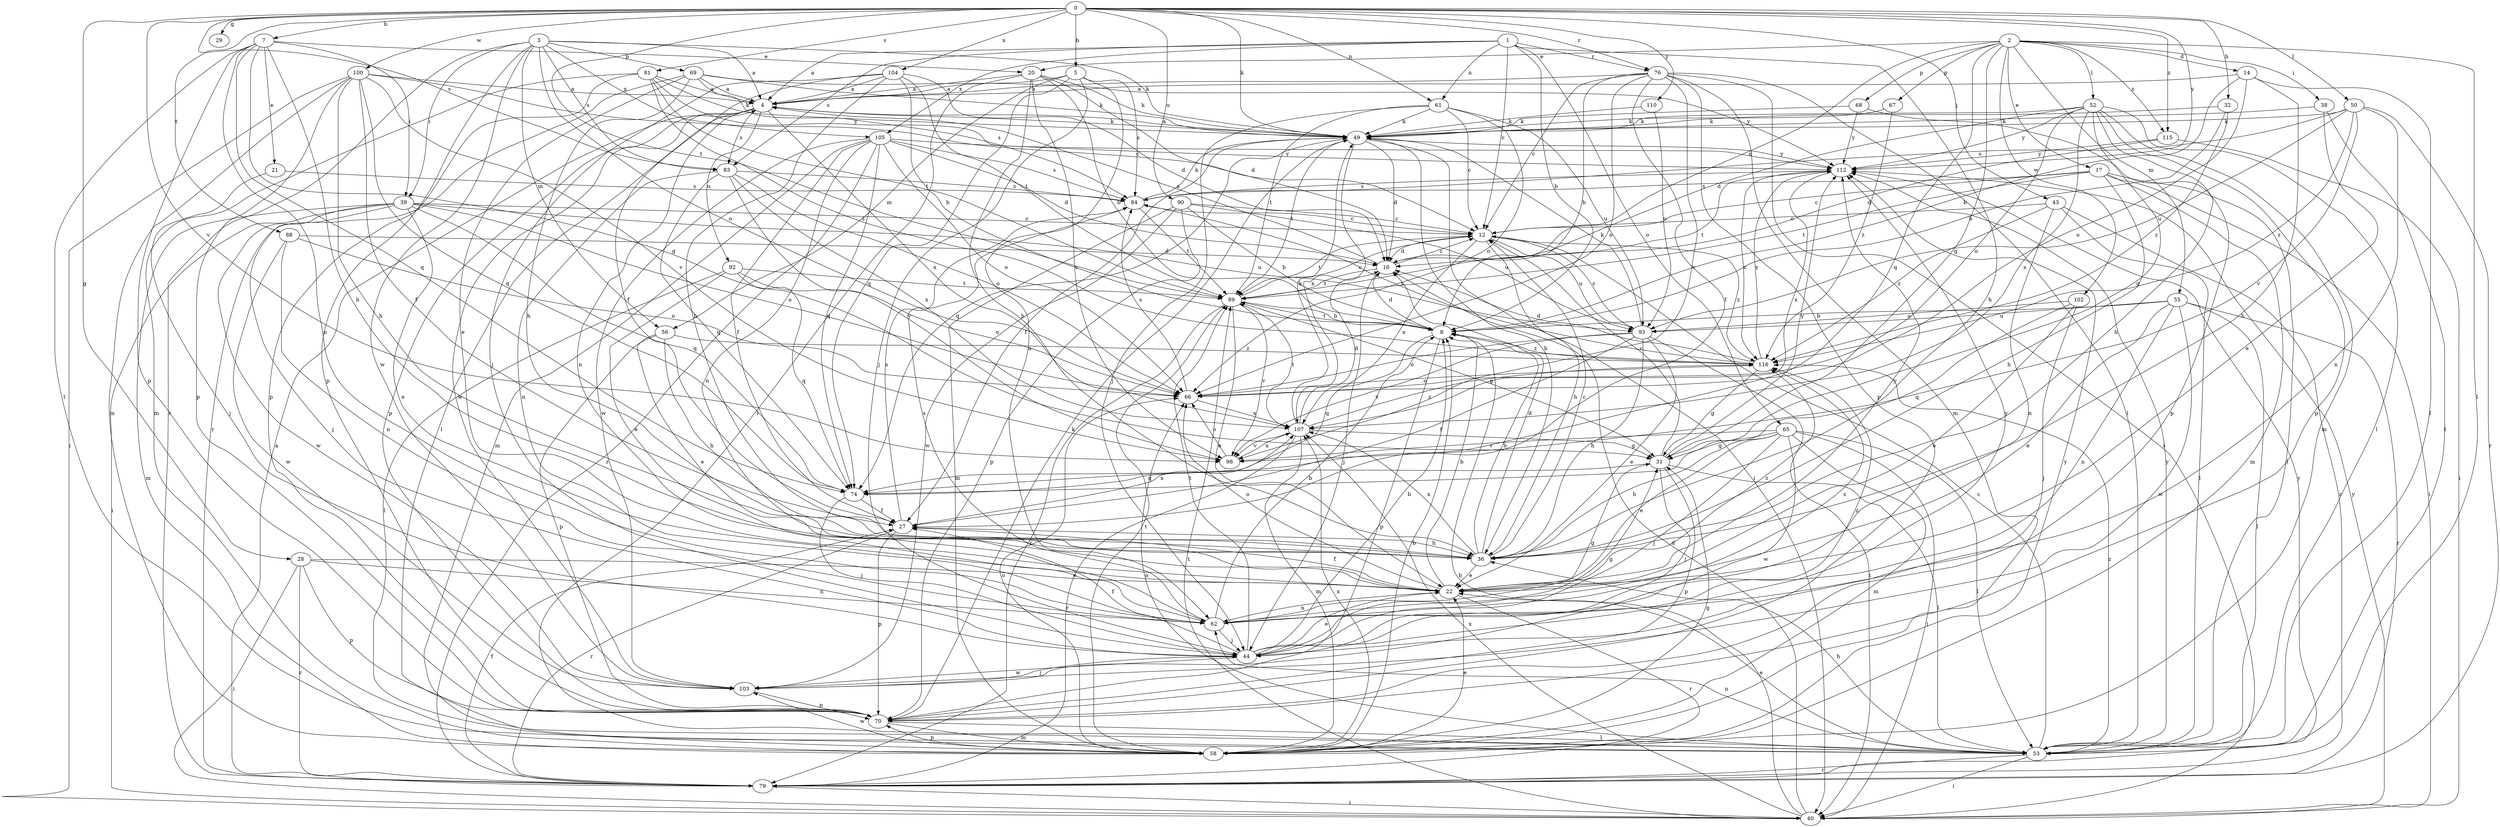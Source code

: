 strict digraph  {
0;
1;
2;
3;
4;
5;
7;
8;
12;
14;
16;
17;
20;
21;
22;
27;
28;
29;
31;
32;
36;
38;
39;
40;
43;
44;
49;
50;
52;
53;
55;
56;
58;
61;
62;
65;
66;
67;
68;
69;
70;
74;
76;
79;
81;
83;
84;
88;
89;
90;
92;
93;
98;
100;
102;
103;
104;
105;
107;
110;
112;
115;
116;
0 -> 5  [label=b];
0 -> 7  [label=b];
0 -> 28  [label=g];
0 -> 29  [label=g];
0 -> 32  [label=h];
0 -> 43  [label=j];
0 -> 49  [label=k];
0 -> 50  [label=l];
0 -> 61  [label=n];
0 -> 76  [label=r];
0 -> 81  [label=s];
0 -> 83  [label=s];
0 -> 88  [label=t];
0 -> 89  [label=t];
0 -> 90  [label=u];
0 -> 98  [label=v];
0 -> 100  [label=w];
0 -> 104  [label=x];
0 -> 110  [label=y];
0 -> 112  [label=y];
0 -> 115  [label=z];
1 -> 4  [label=a];
1 -> 8  [label=b];
1 -> 12  [label=c];
1 -> 36  [label=h];
1 -> 61  [label=n];
1 -> 65  [label=o];
1 -> 76  [label=r];
1 -> 83  [label=s];
1 -> 105  [label=x];
2 -> 14  [label=d];
2 -> 16  [label=d];
2 -> 17  [label=e];
2 -> 20  [label=e];
2 -> 31  [label=g];
2 -> 38  [label=i];
2 -> 52  [label=l];
2 -> 53  [label=l];
2 -> 55  [label=m];
2 -> 67  [label=p];
2 -> 68  [label=p];
2 -> 74  [label=q];
2 -> 102  [label=w];
2 -> 115  [label=z];
3 -> 4  [label=a];
3 -> 39  [label=i];
3 -> 49  [label=k];
3 -> 56  [label=m];
3 -> 66  [label=o];
3 -> 69  [label=p];
3 -> 70  [label=p];
3 -> 79  [label=r];
3 -> 83  [label=s];
3 -> 103  [label=w];
3 -> 105  [label=x];
4 -> 49  [label=k];
4 -> 53  [label=l];
4 -> 62  [label=n];
4 -> 70  [label=p];
4 -> 83  [label=s];
4 -> 92  [label=u];
4 -> 103  [label=w];
4 -> 107  [label=x];
5 -> 4  [label=a];
5 -> 44  [label=j];
5 -> 56  [label=m];
5 -> 62  [label=n];
5 -> 74  [label=q];
5 -> 84  [label=s];
7 -> 20  [label=e];
7 -> 21  [label=e];
7 -> 31  [label=g];
7 -> 36  [label=h];
7 -> 39  [label=i];
7 -> 53  [label=l];
7 -> 62  [label=n];
7 -> 70  [label=p];
7 -> 74  [label=q];
8 -> 16  [label=d];
8 -> 70  [label=p];
8 -> 74  [label=q];
8 -> 89  [label=t];
8 -> 116  [label=z];
12 -> 16  [label=d];
12 -> 36  [label=h];
12 -> 89  [label=t];
12 -> 93  [label=u];
12 -> 107  [label=x];
12 -> 116  [label=z];
14 -> 4  [label=a];
14 -> 8  [label=b];
14 -> 36  [label=h];
14 -> 53  [label=l];
14 -> 66  [label=o];
16 -> 4  [label=a];
16 -> 12  [label=c];
16 -> 44  [label=j];
16 -> 89  [label=t];
17 -> 12  [label=c];
17 -> 36  [label=h];
17 -> 40  [label=i];
17 -> 53  [label=l];
17 -> 58  [label=m];
17 -> 84  [label=s];
17 -> 89  [label=t];
20 -> 4  [label=a];
20 -> 8  [label=b];
20 -> 16  [label=d];
20 -> 36  [label=h];
20 -> 49  [label=k];
20 -> 53  [label=l];
20 -> 98  [label=v];
21 -> 44  [label=j];
21 -> 84  [label=s];
22 -> 8  [label=b];
22 -> 27  [label=f];
22 -> 62  [label=n];
22 -> 66  [label=o];
22 -> 79  [label=r];
22 -> 112  [label=y];
22 -> 116  [label=z];
27 -> 36  [label=h];
27 -> 70  [label=p];
27 -> 79  [label=r];
27 -> 84  [label=s];
27 -> 107  [label=x];
28 -> 22  [label=e];
28 -> 40  [label=i];
28 -> 62  [label=n];
28 -> 70  [label=p];
28 -> 79  [label=r];
31 -> 12  [label=c];
31 -> 44  [label=j];
31 -> 53  [label=l];
31 -> 70  [label=p];
31 -> 74  [label=q];
31 -> 112  [label=y];
32 -> 8  [label=b];
32 -> 49  [label=k];
32 -> 116  [label=z];
36 -> 8  [label=b];
36 -> 12  [label=c];
36 -> 16  [label=d];
36 -> 22  [label=e];
36 -> 107  [label=x];
38 -> 22  [label=e];
38 -> 49  [label=k];
38 -> 53  [label=l];
39 -> 12  [label=c];
39 -> 22  [label=e];
39 -> 40  [label=i];
39 -> 44  [label=j];
39 -> 58  [label=m];
39 -> 66  [label=o];
39 -> 74  [label=q];
39 -> 93  [label=u];
39 -> 103  [label=w];
40 -> 8  [label=b];
40 -> 16  [label=d];
40 -> 89  [label=t];
40 -> 107  [label=x];
40 -> 112  [label=y];
43 -> 12  [label=c];
43 -> 53  [label=l];
43 -> 62  [label=n];
43 -> 79  [label=r];
43 -> 116  [label=z];
44 -> 8  [label=b];
44 -> 22  [label=e];
44 -> 27  [label=f];
44 -> 31  [label=g];
44 -> 89  [label=t];
44 -> 103  [label=w];
44 -> 112  [label=y];
44 -> 116  [label=z];
49 -> 4  [label=a];
49 -> 16  [label=d];
49 -> 27  [label=f];
49 -> 36  [label=h];
49 -> 40  [label=i];
49 -> 74  [label=q];
49 -> 89  [label=t];
49 -> 107  [label=x];
49 -> 112  [label=y];
50 -> 49  [label=k];
50 -> 62  [label=n];
50 -> 79  [label=r];
50 -> 84  [label=s];
50 -> 93  [label=u];
50 -> 98  [label=v];
50 -> 116  [label=z];
52 -> 16  [label=d];
52 -> 31  [label=g];
52 -> 36  [label=h];
52 -> 49  [label=k];
52 -> 53  [label=l];
52 -> 58  [label=m];
52 -> 66  [label=o];
52 -> 70  [label=p];
52 -> 107  [label=x];
52 -> 112  [label=y];
53 -> 12  [label=c];
53 -> 22  [label=e];
53 -> 36  [label=h];
53 -> 40  [label=i];
53 -> 62  [label=n];
53 -> 66  [label=o];
53 -> 79  [label=r];
53 -> 112  [label=y];
53 -> 116  [label=z];
55 -> 8  [label=b];
55 -> 22  [label=e];
55 -> 53  [label=l];
55 -> 62  [label=n];
55 -> 79  [label=r];
55 -> 93  [label=u];
55 -> 103  [label=w];
56 -> 22  [label=e];
56 -> 36  [label=h];
56 -> 70  [label=p];
56 -> 116  [label=z];
58 -> 8  [label=b];
58 -> 22  [label=e];
58 -> 31  [label=g];
58 -> 66  [label=o];
58 -> 70  [label=p];
58 -> 89  [label=t];
58 -> 103  [label=w];
58 -> 107  [label=x];
58 -> 112  [label=y];
61 -> 12  [label=c];
61 -> 44  [label=j];
61 -> 49  [label=k];
61 -> 66  [label=o];
61 -> 89  [label=t];
61 -> 93  [label=u];
62 -> 8  [label=b];
62 -> 31  [label=g];
62 -> 44  [label=j];
62 -> 84  [label=s];
62 -> 116  [label=z];
65 -> 22  [label=e];
65 -> 31  [label=g];
65 -> 36  [label=h];
65 -> 40  [label=i];
65 -> 44  [label=j];
65 -> 53  [label=l];
65 -> 58  [label=m];
65 -> 98  [label=v];
65 -> 103  [label=w];
66 -> 84  [label=s];
66 -> 107  [label=x];
67 -> 49  [label=k];
67 -> 116  [label=z];
68 -> 49  [label=k];
68 -> 70  [label=p];
68 -> 112  [label=y];
69 -> 4  [label=a];
69 -> 22  [label=e];
69 -> 36  [label=h];
69 -> 49  [label=k];
69 -> 79  [label=r];
69 -> 84  [label=s];
69 -> 112  [label=y];
70 -> 49  [label=k];
70 -> 53  [label=l];
70 -> 58  [label=m];
74 -> 27  [label=f];
74 -> 44  [label=j];
76 -> 4  [label=a];
76 -> 8  [label=b];
76 -> 12  [label=c];
76 -> 27  [label=f];
76 -> 40  [label=i];
76 -> 53  [label=l];
76 -> 58  [label=m];
76 -> 66  [label=o];
76 -> 70  [label=p];
76 -> 98  [label=v];
79 -> 4  [label=a];
79 -> 27  [label=f];
79 -> 40  [label=i];
79 -> 112  [label=y];
81 -> 4  [label=a];
81 -> 49  [label=k];
81 -> 58  [label=m];
81 -> 70  [label=p];
81 -> 89  [label=t];
81 -> 112  [label=y];
81 -> 116  [label=z];
83 -> 62  [label=n];
83 -> 66  [label=o];
83 -> 74  [label=q];
83 -> 84  [label=s];
83 -> 98  [label=v];
83 -> 107  [label=x];
84 -> 12  [label=c];
84 -> 49  [label=k];
84 -> 89  [label=t];
88 -> 16  [label=d];
88 -> 62  [label=n];
88 -> 66  [label=o];
88 -> 103  [label=w];
89 -> 8  [label=b];
89 -> 12  [label=c];
89 -> 22  [label=e];
89 -> 31  [label=g];
89 -> 79  [label=r];
89 -> 98  [label=v];
90 -> 8  [label=b];
90 -> 12  [label=c];
90 -> 58  [label=m];
90 -> 70  [label=p];
90 -> 93  [label=u];
90 -> 103  [label=w];
92 -> 22  [label=e];
92 -> 53  [label=l];
92 -> 66  [label=o];
92 -> 74  [label=q];
92 -> 89  [label=t];
93 -> 12  [label=c];
93 -> 22  [label=e];
93 -> 27  [label=f];
93 -> 36  [label=h];
93 -> 40  [label=i];
93 -> 49  [label=k];
93 -> 66  [label=o];
93 -> 98  [label=v];
98 -> 66  [label=o];
98 -> 107  [label=x];
100 -> 4  [label=a];
100 -> 12  [label=c];
100 -> 27  [label=f];
100 -> 36  [label=h];
100 -> 40  [label=i];
100 -> 58  [label=m];
100 -> 70  [label=p];
100 -> 74  [label=q];
100 -> 98  [label=v];
102 -> 22  [label=e];
102 -> 44  [label=j];
102 -> 74  [label=q];
102 -> 93  [label=u];
103 -> 44  [label=j];
103 -> 70  [label=p];
104 -> 4  [label=a];
104 -> 8  [label=b];
104 -> 16  [label=d];
104 -> 27  [label=f];
104 -> 36  [label=h];
104 -> 44  [label=j];
104 -> 89  [label=t];
105 -> 16  [label=d];
105 -> 27  [label=f];
105 -> 58  [label=m];
105 -> 62  [label=n];
105 -> 66  [label=o];
105 -> 74  [label=q];
105 -> 79  [label=r];
105 -> 84  [label=s];
105 -> 103  [label=w];
105 -> 112  [label=y];
107 -> 16  [label=d];
107 -> 31  [label=g];
107 -> 49  [label=k];
107 -> 58  [label=m];
107 -> 79  [label=r];
107 -> 89  [label=t];
107 -> 98  [label=v];
107 -> 116  [label=z];
110 -> 49  [label=k];
110 -> 93  [label=u];
112 -> 84  [label=s];
112 -> 89  [label=t];
112 -> 107  [label=x];
112 -> 116  [label=z];
115 -> 16  [label=d];
115 -> 40  [label=i];
115 -> 112  [label=y];
116 -> 16  [label=d];
116 -> 31  [label=g];
116 -> 66  [label=o];
116 -> 84  [label=s];
116 -> 112  [label=y];
}

